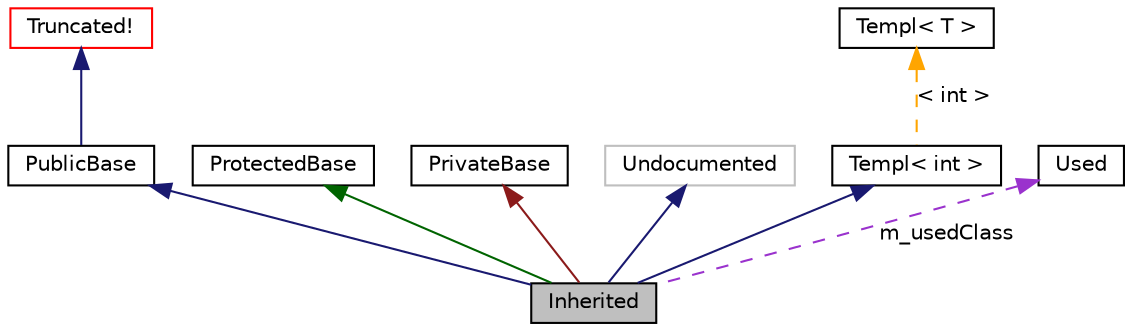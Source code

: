 digraph "Graph Legend"
{
 // LATEX_PDF_SIZE
  bgcolor="transparent";
  edge [fontname="Helvetica",fontsize="10",labelfontname="Helvetica",labelfontsize="10"];
  node [fontname="Helvetica",fontsize="10",shape="box"];
  node [fontsize="10",height=0.2,width=0.4,fontname="Helvetica"];
  edge [fontsize="10",fontname="Helvetica"];
  Node9 [label="Inherited",height=0.2,width=0.4,color="black", fillcolor="grey75", style="filled", fontcolor="black",tooltip=" "];
  Node10 -> Node9 [dir="back",color="midnightblue",style="solid"];
  Node10 [label="PublicBase",height=0.2,width=0.4,color="black",URL="url.html",tooltip=" "];
  Node11 -> Node10 [dir="back",color="midnightblue",style="solid"];
  Node11 [label="Truncated!",height=0.2,width=0.4,color="red",URL="url.html",tooltip=" "];
  Node13 -> Node9 [dir="back",color="darkgreen",style="solid"];
  Node13 [label="ProtectedBase",color="black"];
  Node14 -> Node9 [dir="back",color="firebrick4",style="solid"];
  Node14 [label="PrivateBase",color="black"];
  Node15 -> Node9 [dir="back",color="midnightblue",style="solid"];
  Node15 [label="Undocumented",height=0.2,width=0.4,color="grey75",tooltip=" "];
  Node16 -> Node9 [dir="back",color="midnightblue",style="solid"];
  Node16 [label="Templ\< int \>",color="black"];
  Node17 -> Node16 [dir="back",color="orange",style="dashed",label="< int >",];
  Node17 [label="Templ\< T \>",color="black"];
  Node18 -> Node9 [dir="back",color="darkorchid3",style="dashed",label="m_usedClass",];
  Node18 [label="Used",color="black"];
}
